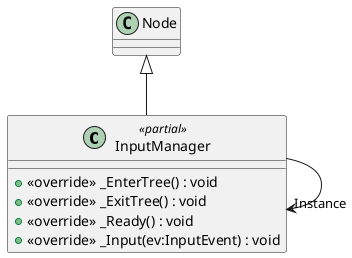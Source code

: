 @startuml
class InputManager <<partial>> {
    + <<override>> _EnterTree() : void
    + <<override>> _ExitTree() : void
    + <<override>> _Ready() : void
    + <<override>> _Input(ev:InputEvent) : void
}
Node <|-- InputManager
InputManager --> "Instance" InputManager
@enduml
